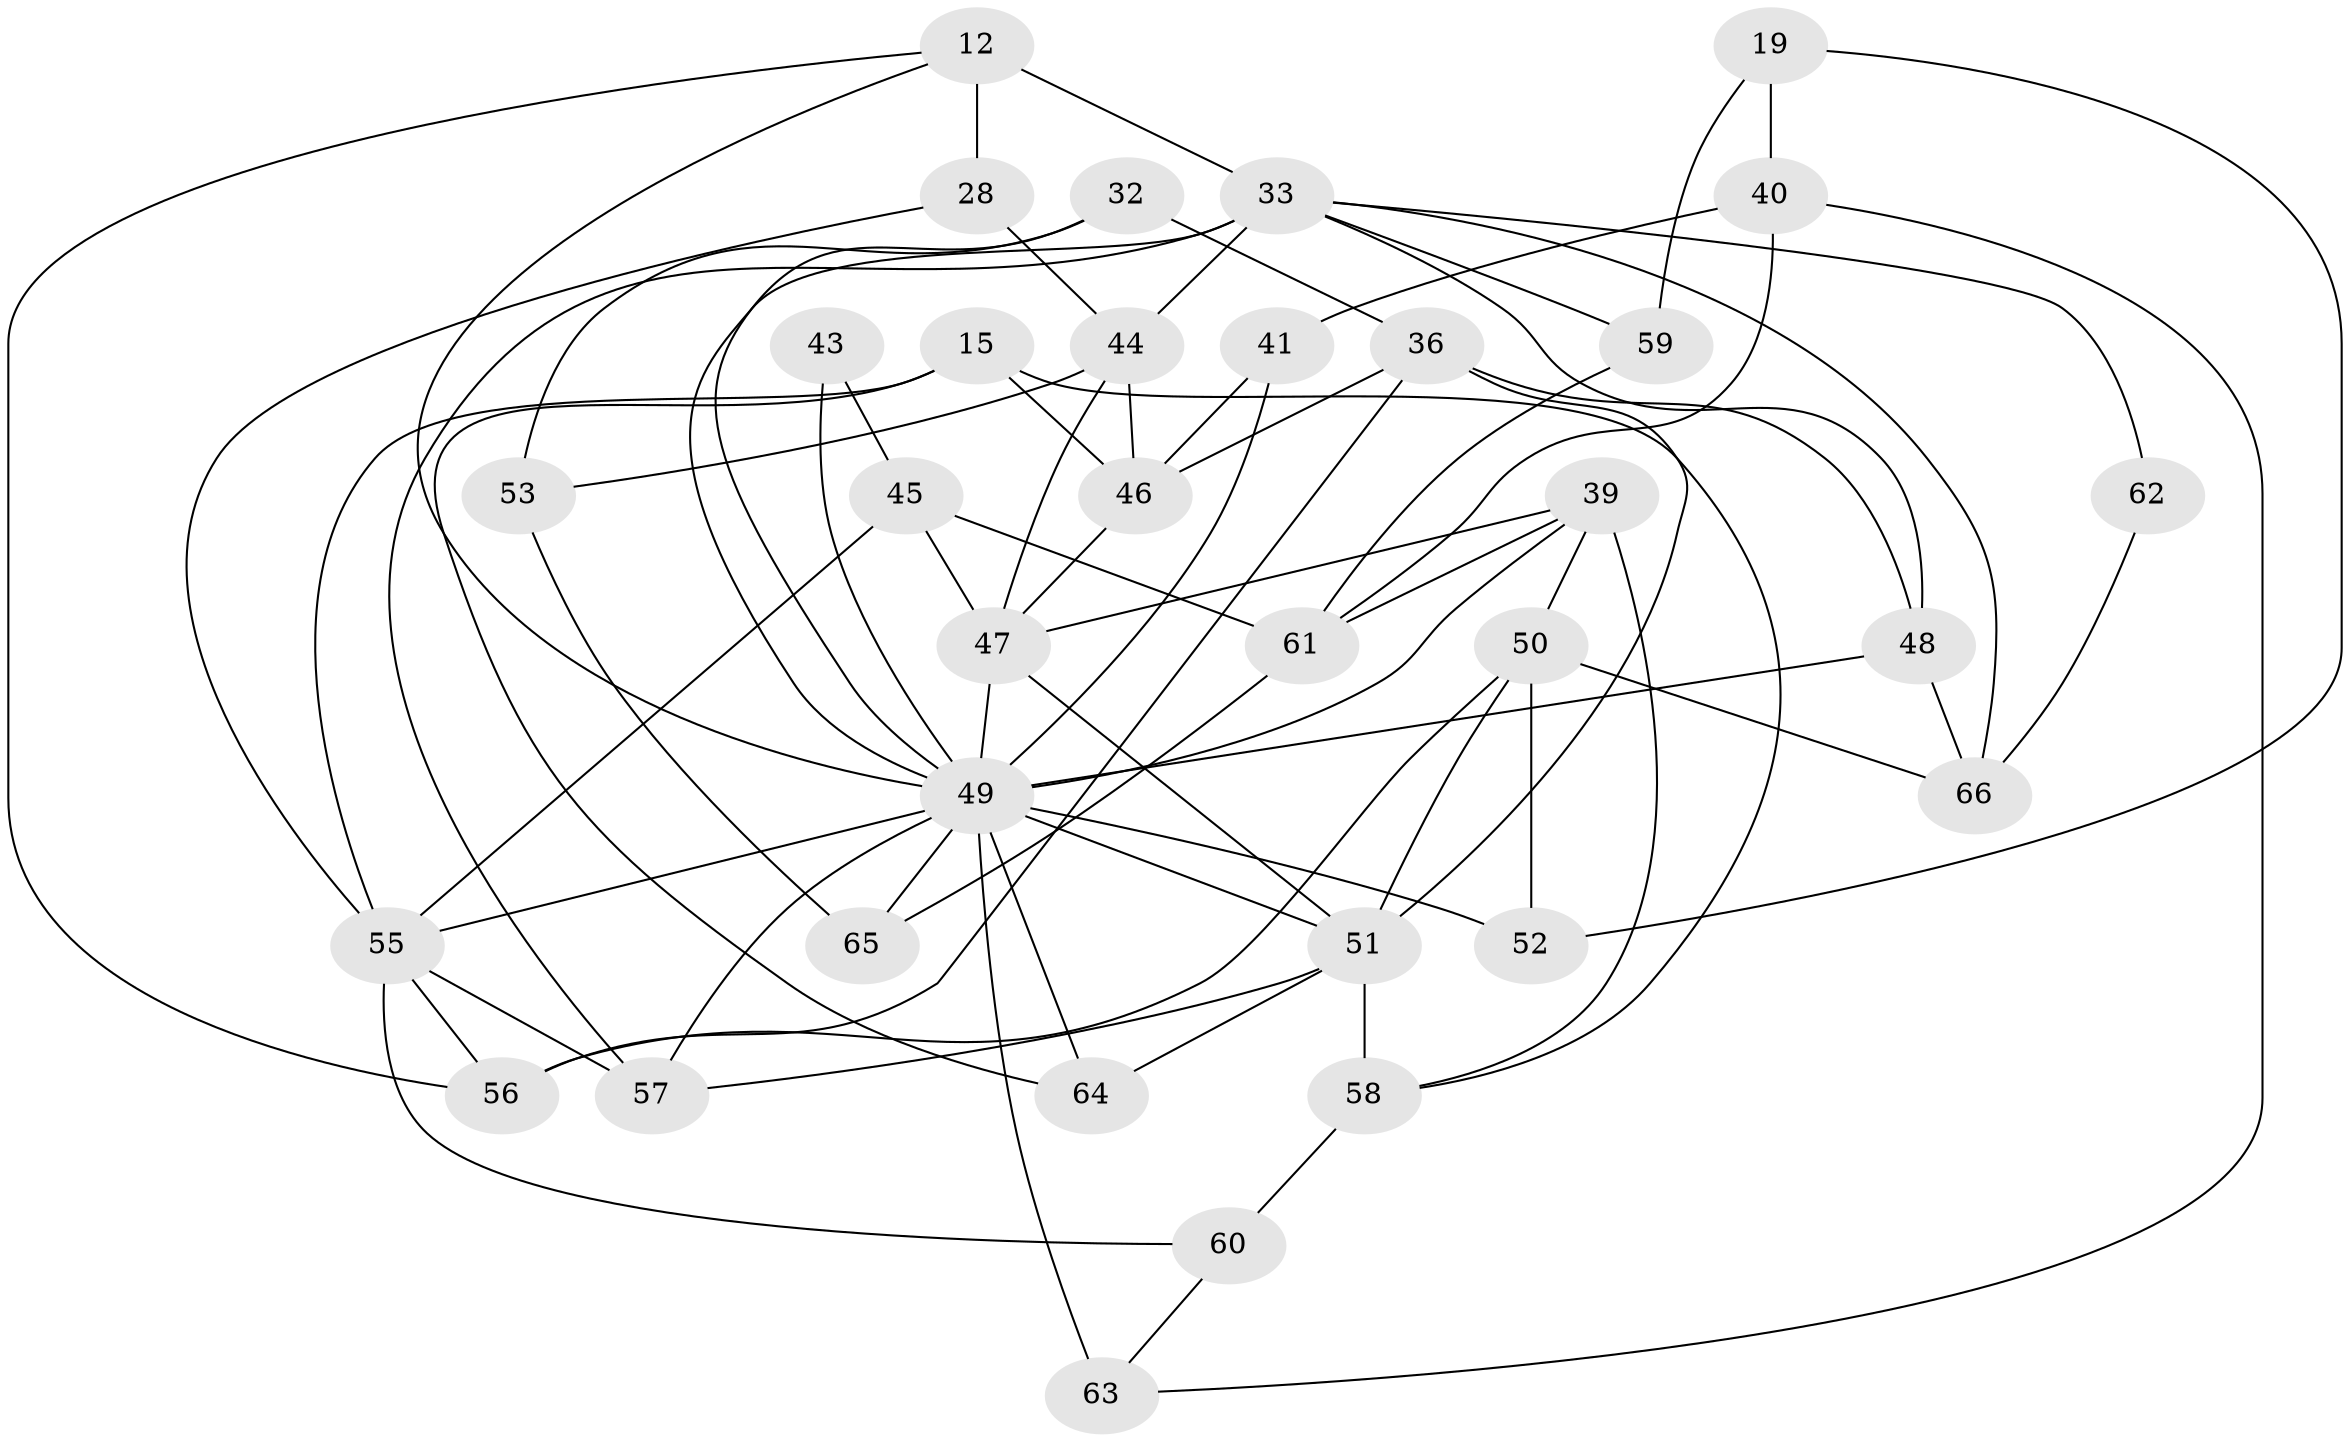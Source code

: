 // original degree distribution, {4: 0.3787878787878788, 6: 0.09090909090909091, 5: 0.16666666666666666, 3: 0.22727272727272727, 2: 0.10606060606060606, 7: 0.030303030303030304}
// Generated by graph-tools (version 1.1) at 2025/49/03/09/25 04:49:38]
// undirected, 33 vertices, 73 edges
graph export_dot {
graph [start="1"]
  node [color=gray90,style=filled];
  12;
  15;
  19;
  28 [super="+17"];
  32;
  33 [super="+20"];
  36 [super="+10"];
  39;
  40 [super="+13"];
  41 [super="+24"];
  43;
  44 [super="+5+9+29"];
  45;
  46 [super="+8+4"];
  47 [super="+25+31"];
  48;
  49 [super="+7+6+27+26"];
  50 [super="+2"];
  51 [super="+14+37"];
  52;
  53;
  55 [super="+21+42"];
  56 [super="+23"];
  57 [super="+30"];
  58 [super="+54"];
  59;
  60;
  61 [super="+38"];
  62;
  63 [super="+35"];
  64;
  65;
  66 [super="+34"];
  12 -- 28 [weight=2];
  12 -- 49;
  12 -- 33 [weight=2];
  12 -- 56;
  15 -- 64;
  15 -- 58;
  15 -- 46;
  15 -- 55;
  19 -- 40;
  19 -- 59;
  19 -- 52;
  28 -- 44 [weight=3];
  28 -- 55;
  32 -- 53;
  32 -- 36;
  32 -- 49;
  33 -- 48;
  33 -- 44 [weight=2];
  33 -- 66;
  33 -- 59 [weight=2];
  33 -- 57;
  33 -- 62;
  33 -- 49;
  36 -- 48;
  36 -- 46 [weight=2];
  36 -- 51;
  36 -- 56;
  39 -- 50 [weight=2];
  39 -- 47 [weight=2];
  39 -- 58;
  39 -- 61;
  39 -- 49;
  40 -- 63 [weight=2];
  40 -- 61;
  40 -- 41 [weight=2];
  41 -- 49 [weight=2];
  41 -- 46;
  43 -- 45;
  43 -- 49;
  44 -- 53 [weight=2];
  44 -- 47;
  44 -- 46 [weight=2];
  45 -- 55;
  45 -- 47;
  45 -- 61;
  46 -- 47 [weight=2];
  47 -- 51;
  47 -- 49;
  48 -- 49 [weight=2];
  48 -- 66;
  49 -- 65;
  49 -- 51 [weight=2];
  49 -- 64 [weight=2];
  49 -- 52;
  49 -- 57 [weight=2];
  49 -- 63 [weight=3];
  49 -- 55 [weight=2];
  50 -- 52 [weight=2];
  50 -- 51;
  50 -- 56;
  50 -- 66;
  51 -- 64;
  51 -- 57 [weight=2];
  51 -- 58;
  53 -- 65;
  55 -- 60;
  55 -- 57;
  55 -- 56;
  58 -- 60 [weight=2];
  59 -- 61;
  60 -- 63;
  61 -- 65;
  62 -- 66;
}
